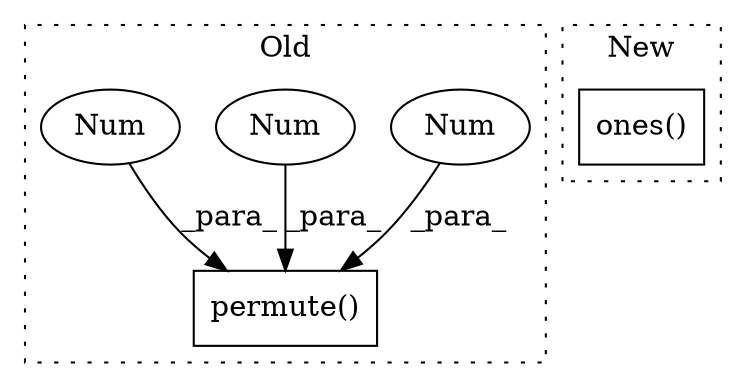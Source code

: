 digraph G {
subgraph cluster0 {
1 [label="permute()" a="75" s="9768,9831" l="56,1" shape="box"];
3 [label="Num" a="76" s="9827" l="1" shape="ellipse"];
4 [label="Num" a="76" s="9824" l="1" shape="ellipse"];
5 [label="Num" a="76" s="9830" l="1" shape="ellipse"];
label = "Old";
style="dotted";
}
subgraph cluster1 {
2 [label="ones()" a="75" s="9423,9458" l="11,23" shape="box"];
label = "New";
style="dotted";
}
3 -> 1 [label="_para_"];
4 -> 1 [label="_para_"];
5 -> 1 [label="_para_"];
}